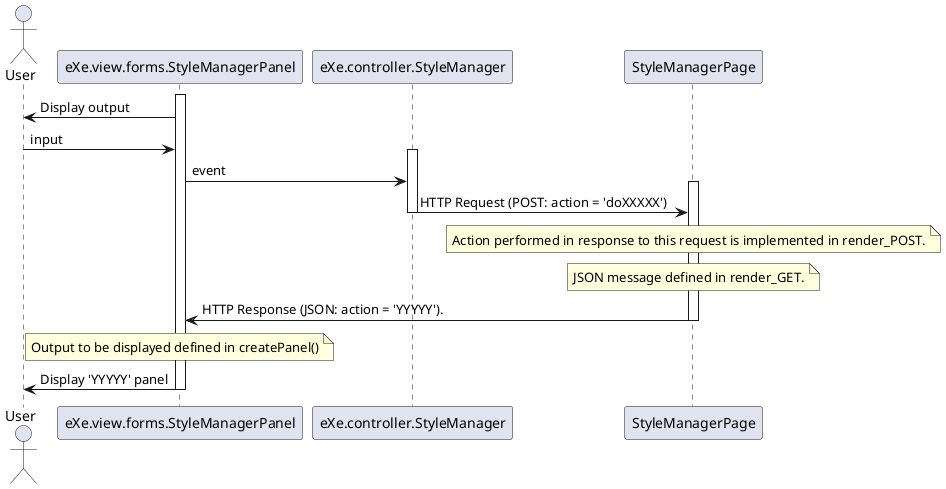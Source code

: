 @startuml
'PlantUML Diagram. http://plantuml.sourceforge.net'

actor User

participant "eXe.view.forms.StyleManagerPanel" as V
participant "eXe.controller.StyleManager" as C
participant "StyleManagerPage" as M

activate V
V->User: Display output
User -> V: input
activate C
V->C: event
activate M
C->M: HTTP Request (POST: action = 'doXXXXX')
deactivate C
note over M: Action performed in response to this request is implemented in render_POST.
note over M: JSON message defined in render_GET.
M->V: HTTP Response (JSON: action = 'YYYYY').
deactivate M
note over V: Output to be displayed defined in createPanel()
V->User: Display 'YYYYY' panel
deactivate V
@enduml
